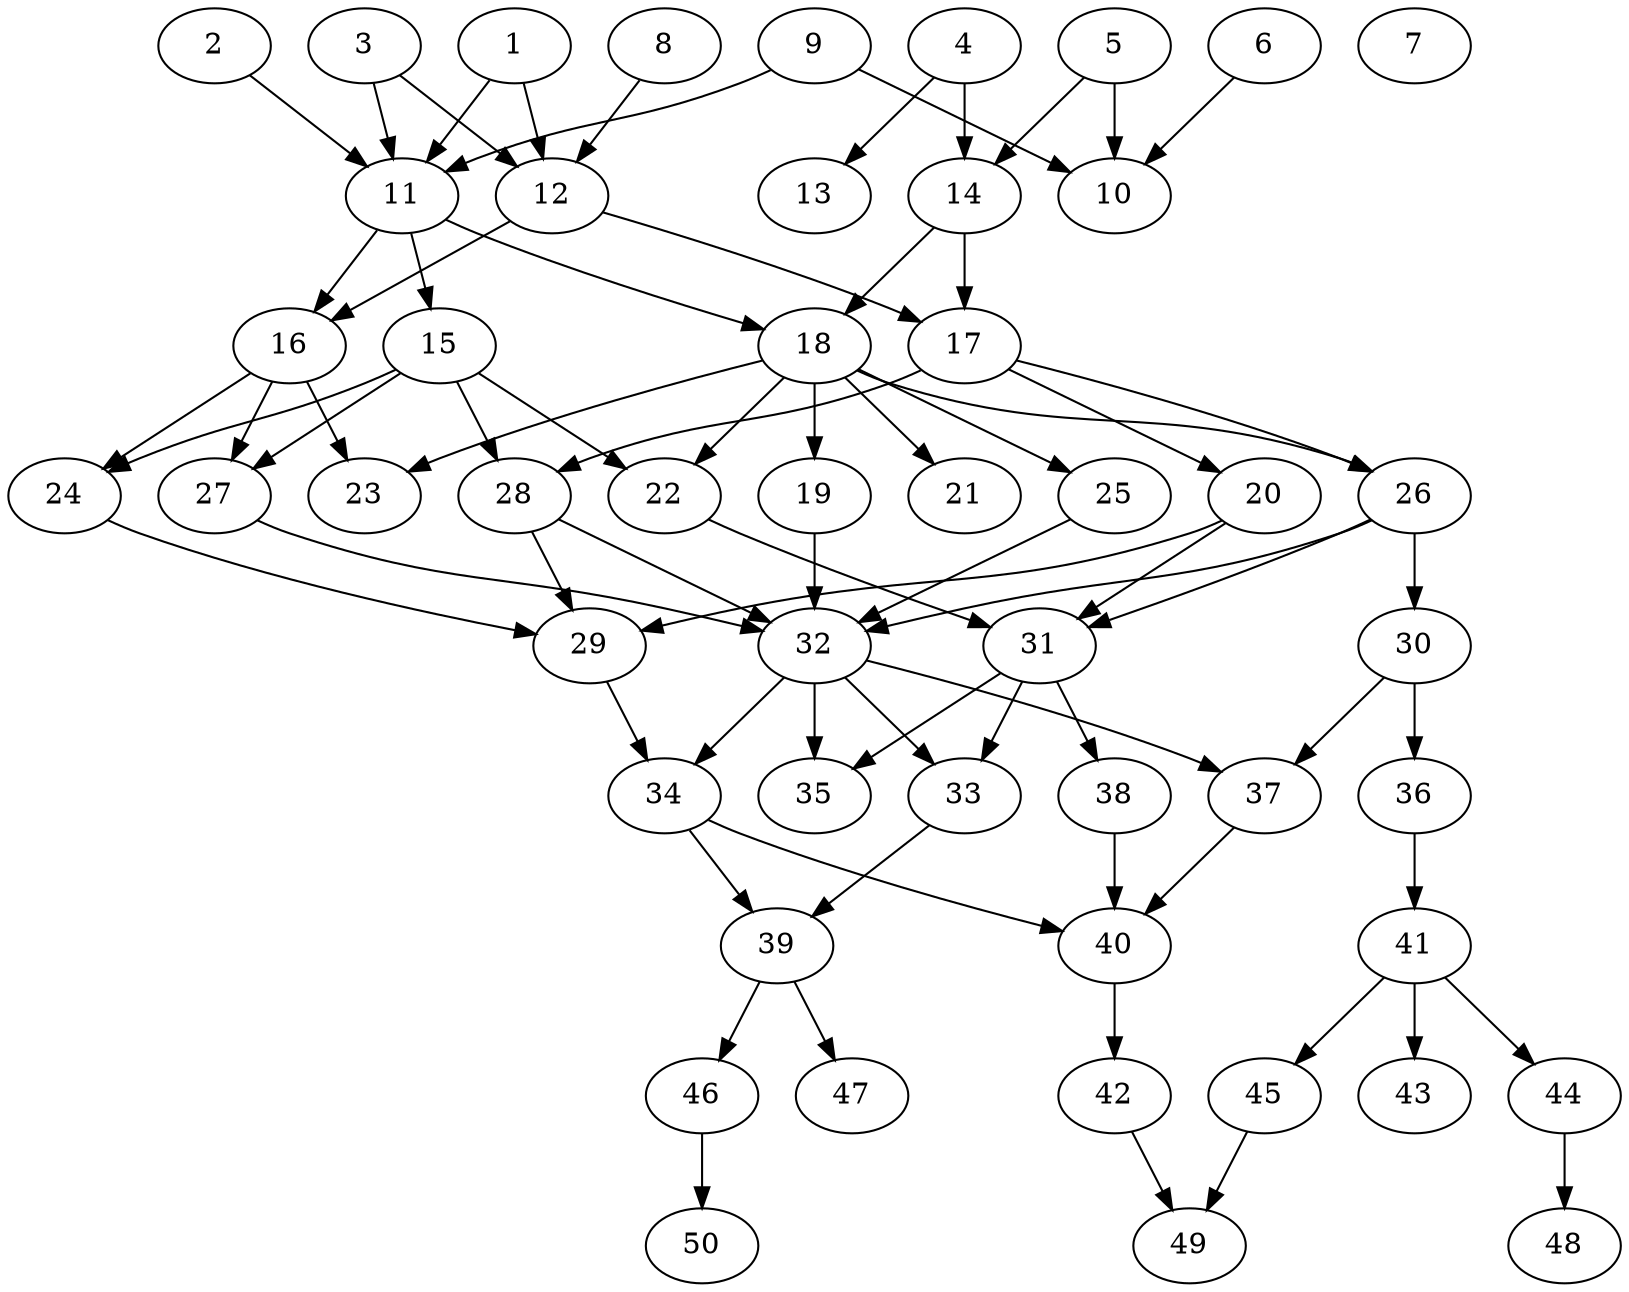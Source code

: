 // DAG automatically generated by daggen at Thu Oct  3 14:07:58 2019
// ./daggen --dot -n 50 --ccr 0.4 --fat 0.5 --regular 0.5 --density 0.5 --mindata 5242880 --maxdata 52428800 
digraph G {
  1 [size="60556800", alpha="0.08", expect_size="24222720"] 
  1 -> 11 [size ="24222720"]
  1 -> 12 [size ="24222720"]
  2 [size="18867200", alpha="0.08", expect_size="7546880"] 
  2 -> 11 [size ="7546880"]
  3 [size="128852480", alpha="0.18", expect_size="51540992"] 
  3 -> 11 [size ="51540992"]
  3 -> 12 [size ="51540992"]
  4 [size="40015360", alpha="0.19", expect_size="16006144"] 
  4 -> 13 [size ="16006144"]
  4 -> 14 [size ="16006144"]
  5 [size="108441600", alpha="0.19", expect_size="43376640"] 
  5 -> 10 [size ="43376640"]
  5 -> 14 [size ="43376640"]
  6 [size="109601280", alpha="0.13", expect_size="43840512"] 
  6 -> 10 [size ="43840512"]
  7 [size="84805120", alpha="0.09", expect_size="33922048"] 
  8 [size="47214080", alpha="0.15", expect_size="18885632"] 
  8 -> 12 [size ="18885632"]
  9 [size="57226240", alpha="0.17", expect_size="22890496"] 
  9 -> 10 [size ="22890496"]
  9 -> 11 [size ="22890496"]
  10 [size="108431360", alpha="0.06", expect_size="43372544"] 
  11 [size="23362560", alpha="0.00", expect_size="9345024"] 
  11 -> 15 [size ="9345024"]
  11 -> 16 [size ="9345024"]
  11 -> 18 [size ="9345024"]
  12 [size="71019520", alpha="0.00", expect_size="28407808"] 
  12 -> 16 [size ="28407808"]
  12 -> 17 [size ="28407808"]
  13 [size="120796160", alpha="0.05", expect_size="48318464"] 
  14 [size="109624320", alpha="0.00", expect_size="43849728"] 
  14 -> 17 [size ="43849728"]
  14 -> 18 [size ="43849728"]
  15 [size="104742400", alpha="0.17", expect_size="41896960"] 
  15 -> 22 [size ="41896960"]
  15 -> 24 [size ="41896960"]
  15 -> 27 [size ="41896960"]
  15 -> 28 [size ="41896960"]
  16 [size="96299520", alpha="0.19", expect_size="38519808"] 
  16 -> 23 [size ="38519808"]
  16 -> 24 [size ="38519808"]
  16 -> 27 [size ="38519808"]
  17 [size="55994880", alpha="0.14", expect_size="22397952"] 
  17 -> 20 [size ="22397952"]
  17 -> 26 [size ="22397952"]
  17 -> 28 [size ="22397952"]
  18 [size="111953920", alpha="0.07", expect_size="44781568"] 
  18 -> 19 [size ="44781568"]
  18 -> 21 [size ="44781568"]
  18 -> 22 [size ="44781568"]
  18 -> 23 [size ="44781568"]
  18 -> 25 [size ="44781568"]
  18 -> 26 [size ="44781568"]
  19 [size="79639040", alpha="0.20", expect_size="31855616"] 
  19 -> 32 [size ="31855616"]
  20 [size="59878400", alpha="0.13", expect_size="23951360"] 
  20 -> 29 [size ="23951360"]
  20 -> 31 [size ="23951360"]
  21 [size="97722880", alpha="0.14", expect_size="39089152"] 
  22 [size="100088320", alpha="0.16", expect_size="40035328"] 
  22 -> 31 [size ="40035328"]
  23 [size="102417920", alpha="0.18", expect_size="40967168"] 
  24 [size="130777600", alpha="0.04", expect_size="52311040"] 
  24 -> 29 [size ="52311040"]
  25 [size="131020800", alpha="0.07", expect_size="52408320"] 
  25 -> 32 [size ="52408320"]
  26 [size="114657280", alpha="0.06", expect_size="45862912"] 
  26 -> 30 [size ="45862912"]
  26 -> 31 [size ="45862912"]
  26 -> 32 [size ="45862912"]
  27 [size="107059200", alpha="0.17", expect_size="42823680"] 
  27 -> 32 [size ="42823680"]
  28 [size="71106560", alpha="0.14", expect_size="28442624"] 
  28 -> 29 [size ="28442624"]
  28 -> 32 [size ="28442624"]
  29 [size="115064320", alpha="0.18", expect_size="46025728"] 
  29 -> 34 [size ="46025728"]
  30 [size="113484800", alpha="0.19", expect_size="45393920"] 
  30 -> 36 [size ="45393920"]
  30 -> 37 [size ="45393920"]
  31 [size="71577600", alpha="0.01", expect_size="28631040"] 
  31 -> 33 [size ="28631040"]
  31 -> 35 [size ="28631040"]
  31 -> 38 [size ="28631040"]
  32 [size="36797440", alpha="0.13", expect_size="14718976"] 
  32 -> 33 [size ="14718976"]
  32 -> 34 [size ="14718976"]
  32 -> 35 [size ="14718976"]
  32 -> 37 [size ="14718976"]
  33 [size="14904320", alpha="0.03", expect_size="5961728"] 
  33 -> 39 [size ="5961728"]
  34 [size="121643520", alpha="0.10", expect_size="48657408"] 
  34 -> 39 [size ="48657408"]
  34 -> 40 [size ="48657408"]
  35 [size="30031360", alpha="0.12", expect_size="12012544"] 
  36 [size="71334400", alpha="0.08", expect_size="28533760"] 
  36 -> 41 [size ="28533760"]
  37 [size="106117120", alpha="0.12", expect_size="42446848"] 
  37 -> 40 [size ="42446848"]
  38 [size="88112640", alpha="0.12", expect_size="35245056"] 
  38 -> 40 [size ="35245056"]
  39 [size="51430400", alpha="0.04", expect_size="20572160"] 
  39 -> 46 [size ="20572160"]
  39 -> 47 [size ="20572160"]
  40 [size="40189440", alpha="0.03", expect_size="16075776"] 
  40 -> 42 [size ="16075776"]
  41 [size="31751680", alpha="0.17", expect_size="12700672"] 
  41 -> 43 [size ="12700672"]
  41 -> 44 [size ="12700672"]
  41 -> 45 [size ="12700672"]
  42 [size="36372480", alpha="0.06", expect_size="14548992"] 
  42 -> 49 [size ="14548992"]
  43 [size="111964160", alpha="0.10", expect_size="44785664"] 
  44 [size="130288640", alpha="0.13", expect_size="52115456"] 
  44 -> 48 [size ="52115456"]
  45 [size="69898240", alpha="0.17", expect_size="27959296"] 
  45 -> 49 [size ="27959296"]
  46 [size="22428160", alpha="0.18", expect_size="8971264"] 
  46 -> 50 [size ="8971264"]
  47 [size="71073280", alpha="0.15", expect_size="28429312"] 
  48 [size="22794240", alpha="0.01", expect_size="9117696"] 
  49 [size="94402560", alpha="0.05", expect_size="37761024"] 
  50 [size="116503040", alpha="0.06", expect_size="46601216"] 
}
